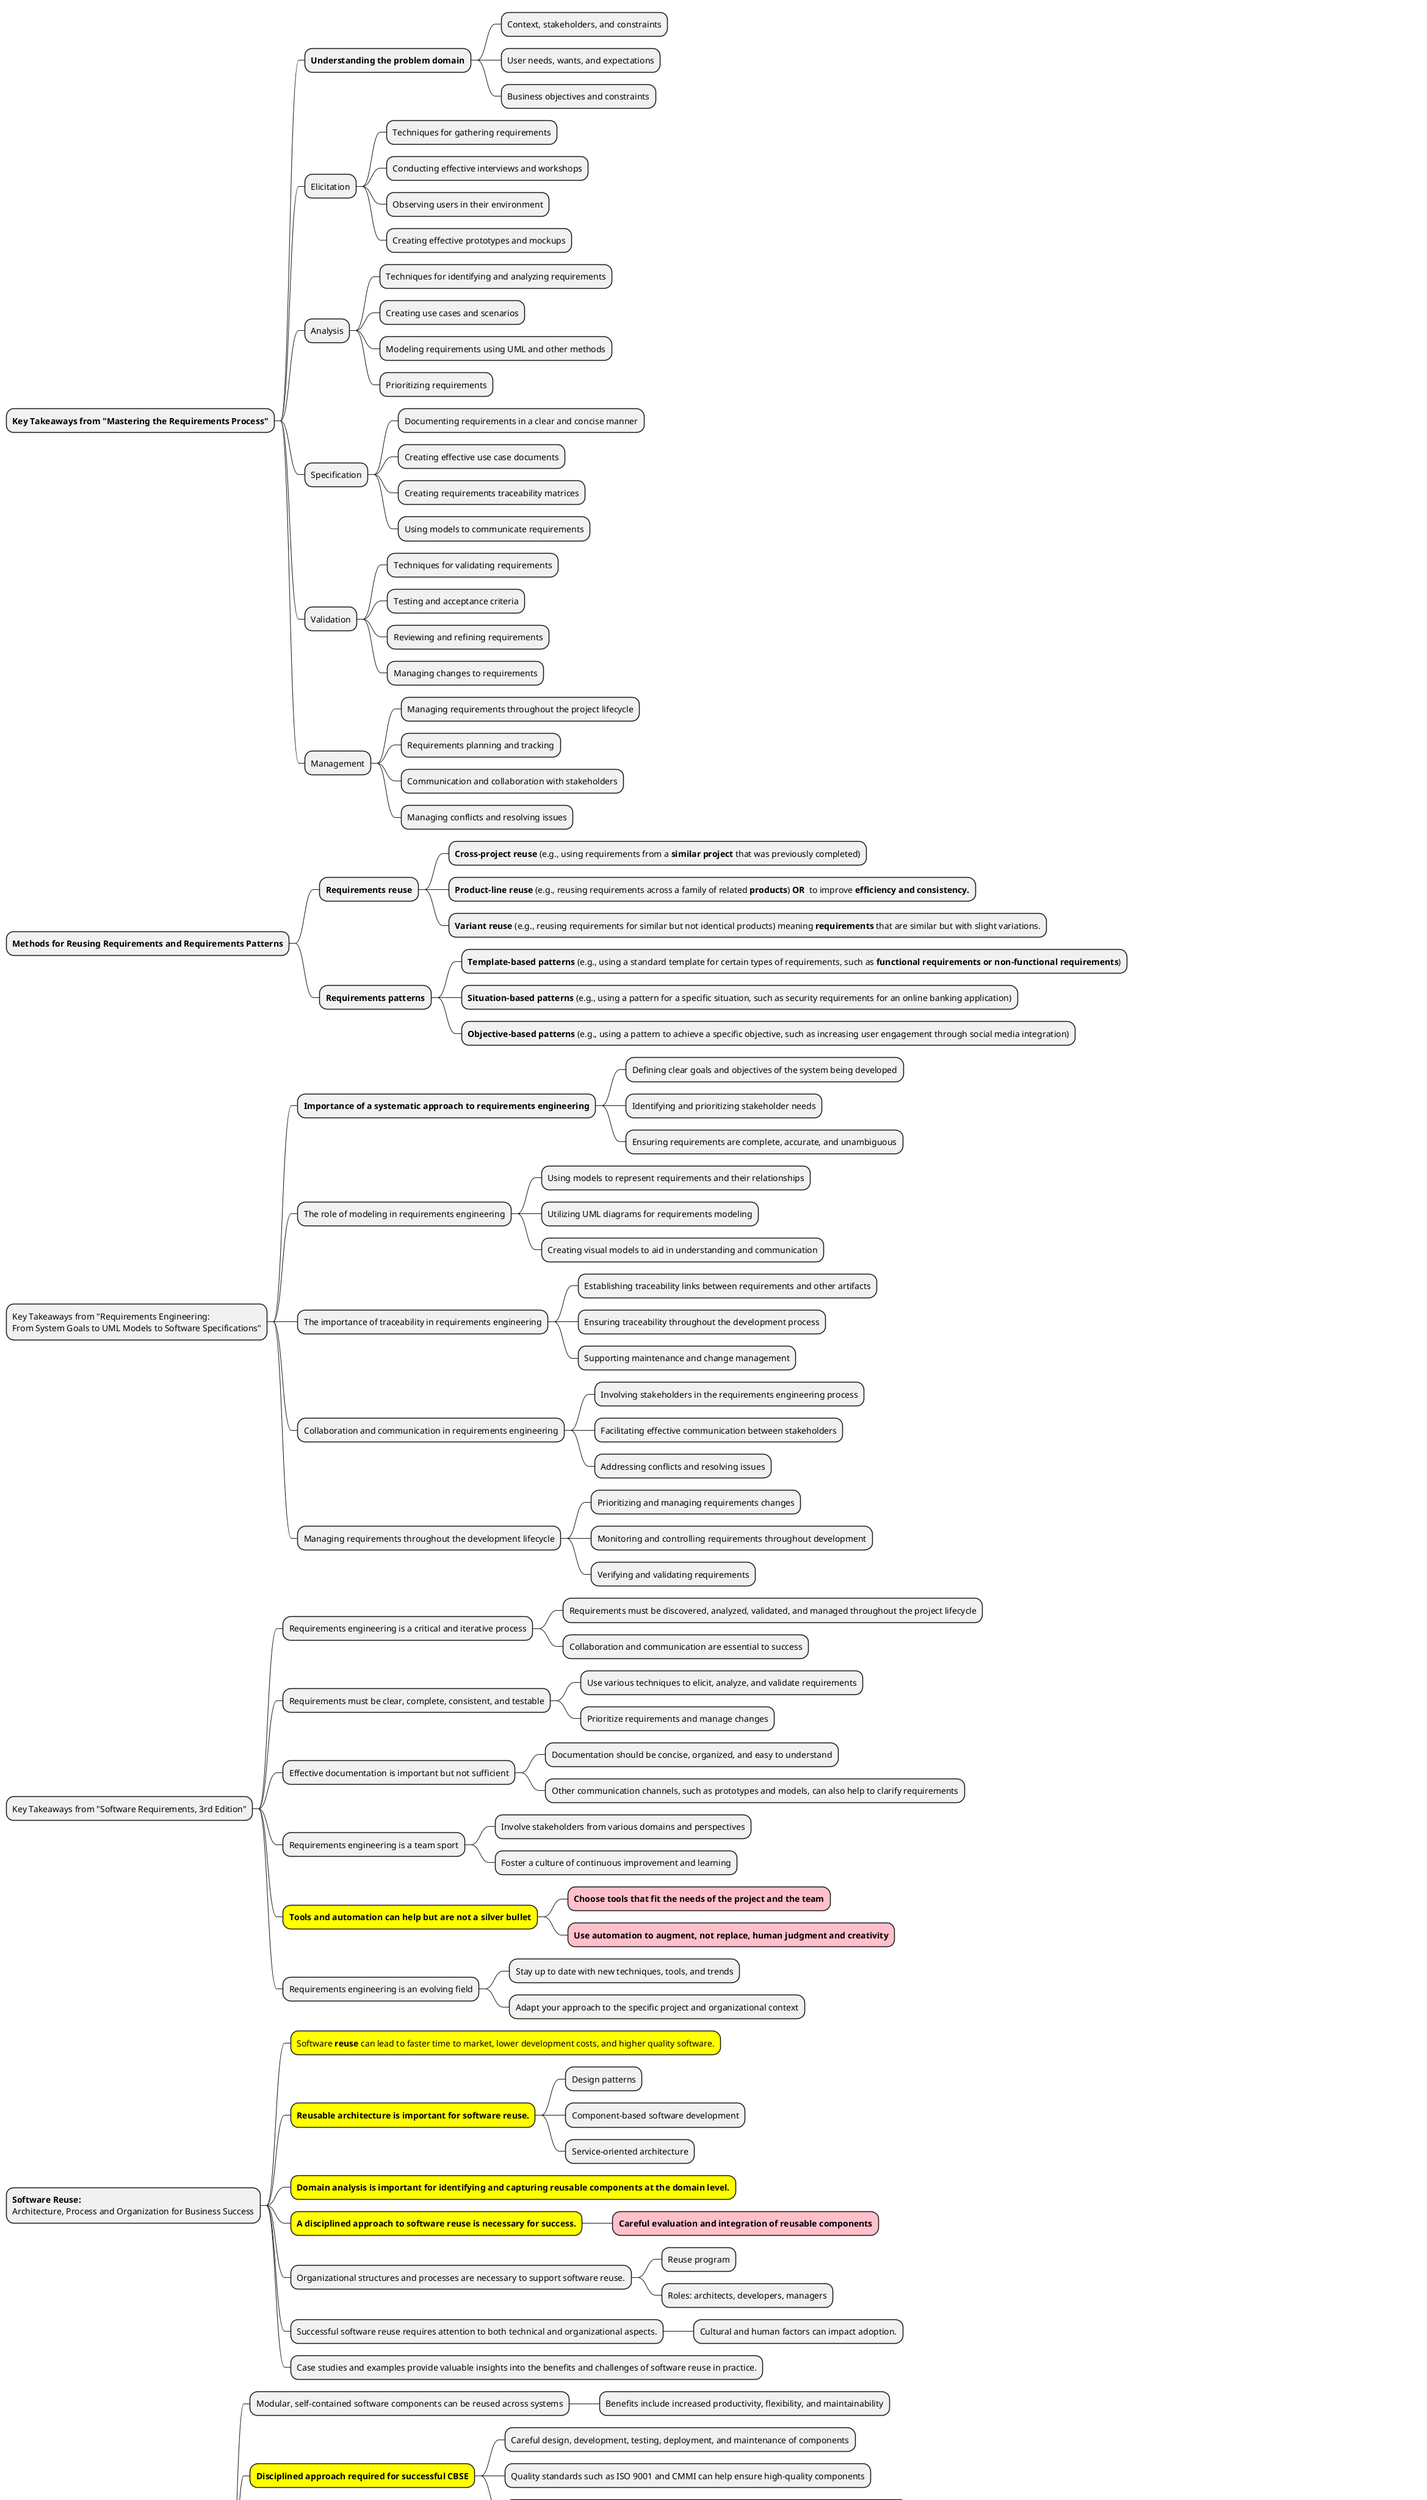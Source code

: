 @startmindmap

* **Key Takeaways from "Mastering the Requirements Process"**
** **Understanding the problem domain**

*** Context, stakeholders, and constraints
*** User needs, wants, and expectations
*** Business objectives and constraints
** Elicitation
*** Techniques for gathering requirements
*** Conducting effective interviews and workshops
*** Observing users in their environment
*** Creating effective prototypes and mockups
** Analysis
*** Techniques for identifying and analyzing requirements
*** Creating use cases and scenarios
*** Modeling requirements using UML and other methods
*** Prioritizing requirements
** Specification
*** Documenting requirements in a clear and concise manner
*** Creating effective use case documents
*** Creating requirements traceability matrices
*** Using models to communicate requirements
** Validation
*** Techniques for validating requirements
*** Testing and acceptance criteria
*** Reviewing and refining requirements
*** Managing changes to requirements
** Management
*** Managing requirements throughout the project lifecycle
*** Requirements planning and tracking
*** Communication and collaboration with stakeholders
*** Managing conflicts and resolving issues

* **Methods for Reusing Requirements and Requirements Patterns**

** **Requirements reuse**

*** **Cross-project reuse** (e.g., using requirements from a **similar project** that was previously completed)
*** **Product-line reuse** (e.g., reusing requirements across a family of related **products**) **OR**  to improve **efficiency and consistency.**
*** **Variant reuse** (e.g., reusing requirements for similar but not identical products) meaning **requirements** that are similar but with slight variations.

** **Requirements patterns**

*** **Template-based patterns** (e.g., using a standard template for certain types of requirements, such as **functional requirements or non-functional requirements**)
*** **Situation-based patterns** (e.g., using a pattern for a specific situation, such as security requirements for an online banking application)
*** **Objective-based patterns** (e.g., using a pattern to achieve a specific objective, such as increasing user engagement through social media integration)


* Key Takeaways from "Requirements Engineering: \nFrom System Goals to UML Models to Software Specifications"
** **Importance of a systematic approach to requirements engineering**
*** Defining clear goals and objectives of the system being developed
*** Identifying and prioritizing stakeholder needs
*** Ensuring requirements are complete, accurate, and unambiguous
** The role of modeling in requirements engineering
*** Using models to represent requirements and their relationships
*** Utilizing UML diagrams for requirements modeling
*** Creating visual models to aid in understanding and communication
** The importance of traceability in requirements engineering
*** Establishing traceability links between requirements and other artifacts
*** Ensuring traceability throughout the development process
*** Supporting maintenance and change management
** Collaboration and communication in requirements engineering
*** Involving stakeholders in the requirements engineering process
*** Facilitating effective communication between stakeholders
*** Addressing conflicts and resolving issues
** Managing requirements throughout the development lifecycle
*** Prioritizing and managing requirements changes
*** Monitoring and controlling requirements throughout development
*** Verifying and validating requirements

* Key Takeaways from "Software Requirements, 3rd Edition"
** Requirements engineering is a critical and iterative process
*** Requirements must be discovered, analyzed, validated, and managed throughout the project lifecycle
*** Collaboration and communication are essential to success
** Requirements must be clear, complete, consistent, and testable
*** Use various techniques to elicit, analyze, and validate requirements
*** Prioritize requirements and manage changes
** Effective documentation is important but not sufficient
*** Documentation should be concise, organized, and easy to understand
*** Other communication channels, such as prototypes and models, can also help to clarify requirements
** Requirements engineering is a team sport
*** Involve stakeholders from various domains and perspectives
*** Foster a culture of continuous improvement and learning
**[#yellow] **Tools and automation can help but are not a silver bullet**
***[#pink] **Choose tools that fit the needs of the project and the team**
***[#pink] **Use automation to augment, not replace, human judgment and creativity**
** Requirements engineering is an evolving field
*** Stay up to date with new techniques, tools, and trends
*** Adapt your approach to the specific project and organizational context


* **Software Reuse:** \nArchitecture, Process and Organization for Business Success
**[#yellow] Software **reuse** can lead to faster time to market, lower development costs, and higher quality software.
**[#yellow] **Reusable architecture is important for software reuse.**
*** Design patterns
*** Component-based software development
*** Service-oriented architecture
**[#yellow] **Domain analysis is important for identifying and capturing reusable components at the domain level.**
**[#yellow] **A disciplined approach to software reuse is necessary for success.**
***[#pink] **Careful evaluation and integration of reusable components**
** Organizational structures and processes are necessary to support software reuse.
*** Reuse program
*** Roles: architects, developers, managers
** Successful software reuse requires attention to both technical and organizational aspects.
*** Cultural and human factors can impact adoption.
** Case studies and examples provide valuable insights into the benefits and challenges of software reuse in practice.


* **Component-Based Software Engineering (CBSE)**
** Modular, self-contained software components can be reused across systems
*** Benefits include increased productivity, flexibility, and maintainability
**[#yellow] **Disciplined approach required for successful CBSE**
*** Careful design, development, testing, deployment, and maintenance of components
*** Quality standards such as ISO 9001 and CMMI can help ensure high-quality components
*** Standards and technologies (e.g. CORBA, COM, message queuing) important for supporting CBSE
** Cultural and organizational shift towards a collaborative, component-based development process
*** Changes in roles and responsibilities of developers, architects, and managers may be necessary
** Domain-specific components can improve reusability and interoperability
** Integration of legacy systems can be challenging
*** Requires careful consideration of issues such as data conversion and compatibility
** Real-time systems have unique requirements for CBSE
*** Need for predictable timing and reliable performance
**[#pink] **Emerging trends (e.g. service-oriented architecture, cloud computing)** \n**changing the landscape of CBSE**
*** Requires adaptation and innovation \nto fully realize benefits

**** Interoperability Emphasis
***** SOA and cloud computing prioritize interoperability between systems and services
***** Focus on standardization and open architectures
***** Can make it easier to develop and integrate reusable components
**** New Deployment Models
***** Cloud computing enables dynamic deployment and scaling of software components
***** Improves flexibility and scalability of CBSE systems
***** Enables new architectures such as microservices that leverage small, independent components
**** Service-Oriented Design
***** SOA emphasizes design of modular, reusable services
***** Aligns well with CBSE principles
***** Helps reduce redundancy and improve maintainability of software components
**** Increased Use of APIs
***** Cloud computing and SOA make use of APIs to enable interoperability between components and services
***** Provides a standard way to access and utilize existing software components
**** Greater Reliance on Third-Party Services
***** Cloud computing provides many software components as services from third-party providers
***** Provides an opportunity for CBSE to leverage these services and focus on developing unique components



* **Software Architecture** \n**by George Fairbanks**
** Essential for software development
*** Requires consideration of goals and requirements
** Managing complexity
*** Use of abstraction, encapsulation, and modularity
** Dealing with uncertainty
*** Use of flexible architectures
** Addressing quality attributes
*** Performance, security, reliability
*** Techniques such as caching, load balancing, fault tolerance
** Architecture reviews
*** Ensuring architecture meets goals and requirements
** Collaboration
*** Crucial for success
** Designing architectures
*** Simple, understandable, maintainable
** Tools
*** Modeling languages
*** Automated analysis tools
** Evolving field
*** Staying up-to-date with latest trends and best practices


* **Fundamentals of Software Architecture**
** Importance of software architecture
*** Foundation for building scalable, maintainable, and adaptable software systems
*** Characterized by attributes such as modularity, scalability, maintainability, and flexibility
** **Building blocks of software architecture**
***[#yellow] **Components and connectors**
*** Component types (e.g., libraries, services, microservices)
*** Connector types (e.g., message queues, REST APIs, databases)
** Architectural patterns and styles
*** Layered architecture
*** Microservices architecture
*** Event-driven architecture
** Designing software architecture
*** Identifying quality attributes
*** Trade-offs and constraints
*** Design principles (e.g., separation of concerns, modularity, loose coupling)
** **Communicating software architecture**
*** Documenting architecture decisions
*** Creating architecture diagrams
*** Conducting architecture reviews




* **Key Takeaways from "Software Architecture: The Hard Parts"**
** Complexities in Distributed System Architecture Design
*** Balancing Competing Concerns
**** Scalability, Availability, Security, Performance
** Trade-Off Analysis for Informed Architectural Decisions
*** Impact on Quality Attributes
*** Principles of Distributed Systems
**** **8-Fallacies of Distributed Computing**
**** CAP Theorem
**** Eventual Consistency
*** Popular Architectural Patterns and Styles
**** Microservices
**** Service Mesh
**** Event-Driven Architecture
** Collaboration and Techniques for Informed Decisions
*** Collaboration among Architects, Developers, and Stakeholders
**** Architecture Reviews
**** Architecture Decision Records
** Testing and Monitoring of Distributed Systems
*** Ensuring Intended Quality Attributes
*** Identifying and Diagnosing Issues
** Resilience Engineering and Chaos Engineering
*** Recovery from Failures
*** Continued Functionality
** Security in Distributed Architectures
*** Threats and Vulnerabilities at Every Level
** Asynchronous Communication and Eventual Consistency
*** Complexity and Challenges
*** Informed Decisions
** **Cloud Computing and Containerization**
*** Changing Landscape of Distributed Architectures
*** New Challenges and Trade-Offs
**** Vendor Lock-In
**** **Container Orchestration**
***** **Kubernetes**


* Key Takeaways from Software Architecture Patterns by Mark Richards

** Importance of Architecture

*** Architecture is important because it helps ensure that the system will meet its functional and quality requirements.

*** Good architecture balances concerns such as performance, scalability, maintainability, security, and usability.

*** Architecture should be viewed as an ongoing process, not just a one-time activity.

** Architecture Principles

*** There are several key principles to keep in mind when designing an architecture, including modularity, loose coupling, high cohesion, separation of concerns, and encapsulation.

*** An architecture should also be flexible, extensible, and easily testable.

*** It is important to balance architecture principles with trade-offs, such as performance versus maintainability.

** Architecture Styles and Patterns

*** There are many different architecture styles and patterns, each with their own benefits and trade-offs.

*** Some common **architecture styles** include layered architecture, client-server architecture, microservices architecture, and event-driven architecture.

*** Some common **architecture patterns** include Model-View-Controller (MVC), Service-Oriented Architecture (SOA), Domain-Driven Design (DDD), and Event Sourcing.

** Communication and Documentation

*** Communication is key to successful architecture, both within the development team and with stakeholders.

*** Documentation is also important to ensure that the architecture is properly understood and maintained over time.

*** Good documentation should be clear, concise, and up-to-date.

** Conclusion

*** Building a successful architecture requires a combination of technical expertise, design principles, and effective communication and documentation.

*** Architects must balance competing concerns and make trade-offs to create an architecture that meets the needs of the system and its stakeholders.


* **Trade-Off Matrix**
**[#yellow] **Quality Attributes**
*** Performance
**** Scalability
**** Throughput
**** Response Time
*** Security
**** Confidentiality
**** Integrity
**** Availability
*** Modifiability
**** Maintainability
**** Testability
**** Portability
**[#yellow] **Design Principles**
*** Separation of Concerns
**** Modularity
**** Abstraction
**** Encapsulation
*** Loose Coupling
**** Interface Segregation
**** Message-Based
**** Event-Driven
*** High Cohesion
**** Functional Cohesion
**** Sequential Cohesion
**** Communicational Cohesion
**[#yellow] **Trade-Offs**
*** Performance vs. Modifiability
*** Security vs. Performance
*** Modifiability vs. Security
*** Modifiability vs. Performance
*** Security vs. Modifiability
*** Performance vs. Security



@endmindmap


